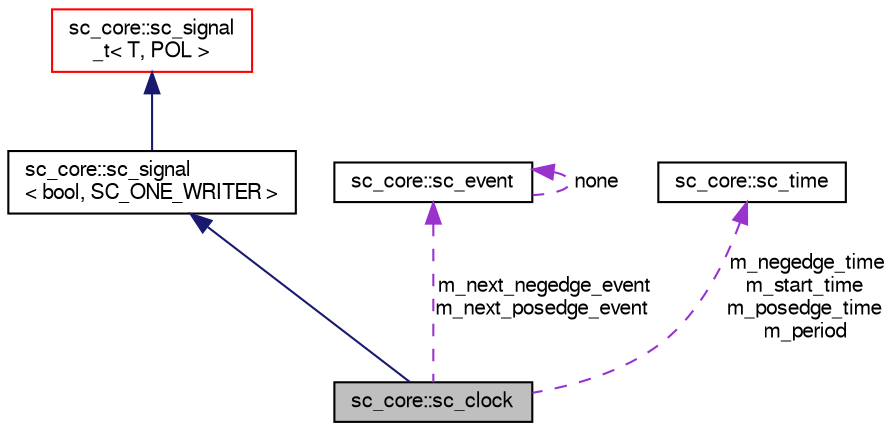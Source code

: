 digraph "sc_core::sc_clock"
{
  edge [fontname="FreeSans",fontsize="10",labelfontname="FreeSans",labelfontsize="10"];
  node [fontname="FreeSans",fontsize="10",shape=record];
  Node11 [label="sc_core::sc_clock",height=0.2,width=0.4,color="black", fillcolor="grey75", style="filled", fontcolor="black"];
  Node12 -> Node11 [dir="back",color="midnightblue",fontsize="10",style="solid",fontname="FreeSans"];
  Node12 [label="sc_core::sc_signal\l\< bool, SC_ONE_WRITER \>",height=0.2,width=0.4,color="black", fillcolor="white", style="filled",URL="$a01252.html"];
  Node13 -> Node12 [dir="back",color="midnightblue",fontsize="10",style="solid",fontname="FreeSans"];
  Node13 [label="sc_core::sc_signal\l_t\< T, POL \>",height=0.2,width=0.4,color="red", fillcolor="white", style="filled",URL="$a01248.html"];
  Node21 -> Node11 [dir="back",color="darkorchid3",fontsize="10",style="dashed",label=" m_next_negedge_event\nm_next_posedge_event" ,fontname="FreeSans"];
  Node21 [label="sc_core::sc_event",height=0.2,width=0.4,color="black", fillcolor="white", style="filled",URL="$a01828.html"];
  Node21 -> Node21 [dir="back",color="darkorchid3",fontsize="10",style="dashed",label=" none" ,fontname="FreeSans"];
  Node24 -> Node11 [dir="back",color="darkorchid3",fontsize="10",style="dashed",label=" m_negedge_time\nm_start_time\nm_posedge_time\nm_period" ,fontname="FreeSans"];
  Node24 [label="sc_core::sc_time",height=0.2,width=0.4,color="black", fillcolor="white", style="filled",URL="$a01996.html"];
}
